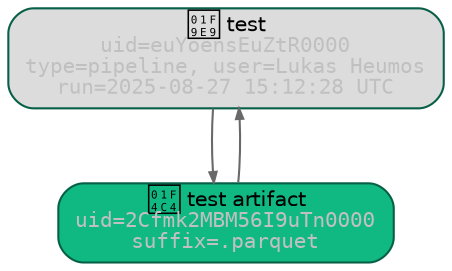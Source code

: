digraph artifact_2Cfmk2MBM56I9uTn0000 {
	node [color="#065f46" fillcolor=honeydew fontname=Helvetica fontsize=10]
	edge [arrowsize=0.5]
	run_rVWDe05hoIQJRhPo [label=<🧩 test<BR/><FONT COLOR="GREY" POINT-SIZE="10" FACE="Monospace">uid=euYoensEuZtR0000<BR/>type=pipeline, user=Lukas Heumos<BR/>run=2025-08-27 15:12:28 UTC</FONT>> fillcolor=gainsboro shape=box style="rounded,filled"]
	artifact_2Cfmk2MBM56I9uTn0000 [label=<📄 test artifact<BR/><FONT COLOR="GREY" POINT-SIZE="10" FACE="Monospace">uid=2Cfmk2MBM56I9uTn0000<BR/>suffix=.parquet</FONT>> fillcolor=honeydew shape=box style="rounded,filled"]
	run_rVWDe05hoIQJRhPo -> artifact_2Cfmk2MBM56I9uTn0000 [color=dimgrey]
	artifact_2Cfmk2MBM56I9uTn0000 [label=<📄 test artifact<BR/><FONT COLOR="GREY" POINT-SIZE="10" FACE="Monospace">uid=2Cfmk2MBM56I9uTn0000<BR/>suffix=.parquet</FONT>> fillcolor=honeydew shape=box style="rounded,filled"]
	run_rVWDe05hoIQJRhPo [label=<🧩 test<BR/><FONT COLOR="GREY" POINT-SIZE="10" FACE="Monospace">uid=euYoensEuZtR0000<BR/>type=pipeline, user=Lukas Heumos<BR/>run=2025-08-27 15:12:28 UTC</FONT>> fillcolor=gainsboro shape=box style="rounded,filled"]
	artifact_2Cfmk2MBM56I9uTn0000 -> run_rVWDe05hoIQJRhPo [color=dimgrey]
	artifact_2Cfmk2MBM56I9uTn0000 [label=<📄 test artifact<BR/><FONT COLOR="GREY" POINT-SIZE="10" FACE="Monospace">uid=2Cfmk2MBM56I9uTn0000<BR/>suffix=.parquet</FONT>> fillcolor="#10b981" shape=box style="rounded,filled"]
}
